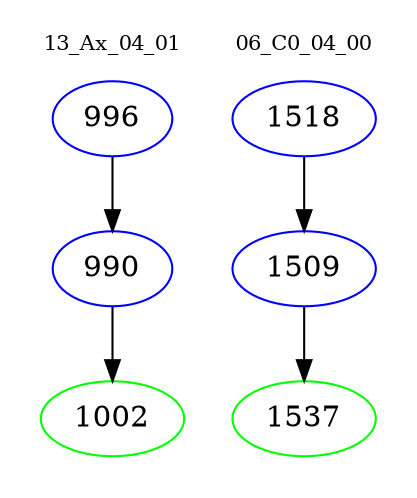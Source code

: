 digraph{
subgraph cluster_0 {
color = white
label = "13_Ax_04_01";
fontsize=10;
T0_996 [label="996", color="blue"]
T0_996 -> T0_990 [color="black"]
T0_990 [label="990", color="blue"]
T0_990 -> T0_1002 [color="black"]
T0_1002 [label="1002", color="green"]
}
subgraph cluster_1 {
color = white
label = "06_C0_04_00";
fontsize=10;
T1_1518 [label="1518", color="blue"]
T1_1518 -> T1_1509 [color="black"]
T1_1509 [label="1509", color="blue"]
T1_1509 -> T1_1537 [color="black"]
T1_1537 [label="1537", color="green"]
}
}
